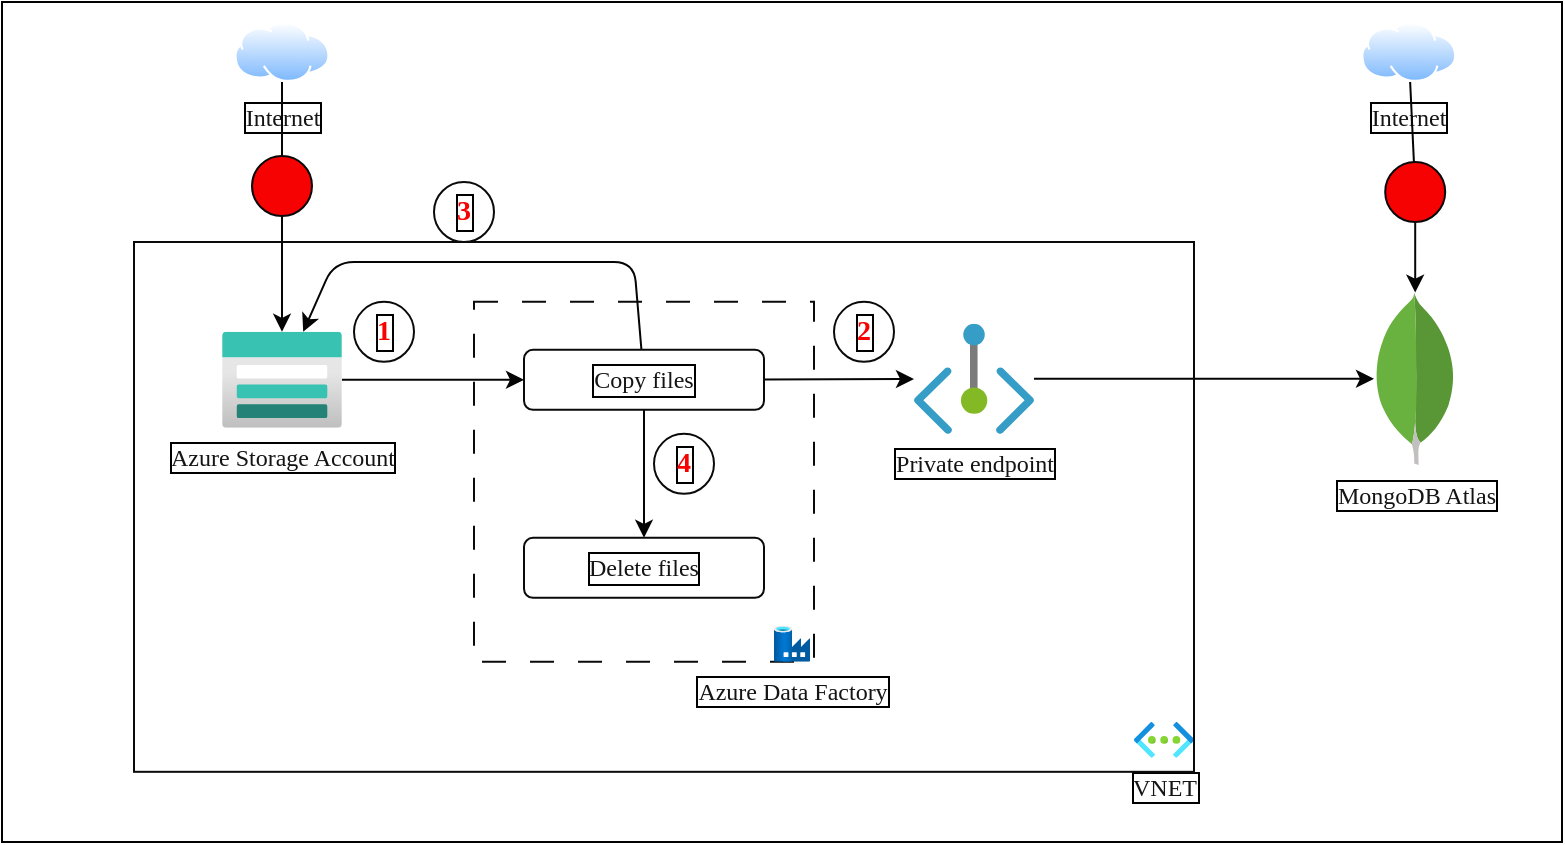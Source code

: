 <mxfile>
    <diagram id="jU3UhG7xcqemGHxzKTIg" name="Page-1">
        <mxGraphModel dx="1137" dy="758" grid="1" gridSize="10" guides="1" tooltips="1" connect="1" arrows="1" fold="1" page="1" pageScale="1" pageWidth="850" pageHeight="1100" math="0" shadow="0">
            <root>
                <mxCell id="0"/>
                <mxCell id="1" parent="0"/>
                <mxCell id="58" value="" style="rounded=0;whiteSpace=wrap;html=1;labelBackgroundColor=none;labelBorderColor=default;strokeColor=default;fontFamily=Verdana;fontColor=#141414;fillColor=#ffffff;gradientColor=none;" vertex="1" parent="1">
                    <mxGeometry x="44" y="30" width="780" height="420" as="geometry"/>
                </mxCell>
                <mxCell id="63" value="" style="rounded=0;whiteSpace=wrap;html=1;labelBackgroundColor=none;labelBorderColor=default;strokeColor=#0a0a0a;fontFamily=Verdana;fontColor=#141414;fillColor=#ffffff;gradientColor=none;dashed=1;dashPattern=12 12;" vertex="1" parent="1">
                    <mxGeometry x="280" y="179.91" width="170" height="180" as="geometry"/>
                </mxCell>
                <mxCell id="61" style="edgeStyle=none;rounded=1;html=1;entryX=0.5;entryY=0;entryDx=0;entryDy=0;strokeColor=#050505;fontFamily=Verdana;fontColor=#141414;endArrow=classic;endFill=1;" edge="1" parent="1" source="59" target="60">
                    <mxGeometry relative="1" as="geometry"/>
                </mxCell>
                <mxCell id="75" style="edgeStyle=none;rounded=1;html=1;strokeColor=#050505;fontFamily=Verdana;fontColor=#f90101;startArrow=none;startFill=0;endArrow=classic;endFill=1;" edge="1" parent="1" source="59" target="66">
                    <mxGeometry relative="1" as="geometry"/>
                </mxCell>
                <mxCell id="84" style="edgeStyle=none;rounded=1;html=1;strokeColor=#050505;fontFamily=Verdana;fontSize=14;fontColor=#f90101;startArrow=none;startFill=0;endArrow=classic;endFill=1;" edge="1" parent="1" source="59" target="64">
                    <mxGeometry relative="1" as="geometry">
                        <Array as="points">
                            <mxPoint x="360" y="160"/>
                            <mxPoint x="330" y="160"/>
                            <mxPoint x="290" y="160"/>
                            <mxPoint x="210" y="160"/>
                        </Array>
                    </mxGeometry>
                </mxCell>
                <mxCell id="59" value="Copy files" style="rounded=1;whiteSpace=wrap;html=1;labelBackgroundColor=none;labelBorderColor=default;strokeColor=#0a0a0a;fontFamily=Verdana;fontColor=#141414;fillColor=#ffffff;gradientColor=none;" vertex="1" parent="1">
                    <mxGeometry x="305" y="203.91" width="120" height="30" as="geometry"/>
                </mxCell>
                <mxCell id="60" value="Delete files" style="rounded=1;whiteSpace=wrap;html=1;labelBackgroundColor=none;labelBorderColor=default;strokeColor=#0a0a0a;fontFamily=Verdana;fontColor=#141414;fillColor=#ffffff;gradientColor=none;" vertex="1" parent="1">
                    <mxGeometry x="305" y="297.91" width="120" height="30" as="geometry"/>
                </mxCell>
                <mxCell id="62" value="Azure Data Factory" style="aspect=fixed;html=1;points=[];align=center;image;fontSize=12;image=img/lib/azure2/databases/Data_Factory.svg;rounded=0;labelBackgroundColor=none;labelBorderColor=default;strokeColor=#0a0a0a;fontFamily=Verdana;fontColor=#141414;fillColor=#ffffff;gradientColor=none;" vertex="1" parent="1">
                    <mxGeometry x="430" y="341.91" width="18" height="18" as="geometry"/>
                </mxCell>
                <mxCell id="74" style="edgeStyle=none;rounded=1;html=1;entryX=0;entryY=0.5;entryDx=0;entryDy=0;strokeColor=#050505;fontFamily=Verdana;fontColor=#f90101;startArrow=none;startFill=0;endArrow=classic;endFill=1;" edge="1" parent="1" source="64" target="59">
                    <mxGeometry relative="1" as="geometry"/>
                </mxCell>
                <mxCell id="64" value="Azure Storage Account" style="aspect=fixed;html=1;points=[];align=center;image;fontSize=12;image=img/lib/azure2/storage/Storage_Accounts.svg;rounded=0;dashed=1;dashPattern=12 12;labelBackgroundColor=none;labelBorderColor=default;strokeColor=#0a0a0a;fontFamily=Verdana;fontColor=#141414;fillColor=#ffffff;gradientColor=none;" vertex="1" parent="1">
                    <mxGeometry x="154" y="194.91" width="60" height="48" as="geometry"/>
                </mxCell>
                <mxCell id="65" value="VNET" style="aspect=fixed;html=1;points=[];align=center;image;fontSize=12;image=img/lib/azure2/networking/Virtual_Networks.svg;rounded=0;dashed=1;dashPattern=12 12;labelBackgroundColor=none;labelBorderColor=default;strokeColor=#0a0a0a;fontFamily=Verdana;fontColor=#141414;fillColor=#ffffff;gradientColor=none;" vertex="1" parent="1">
                    <mxGeometry x="610" y="390" width="30" height="17.91" as="geometry"/>
                </mxCell>
                <mxCell id="72" style="edgeStyle=none;rounded=1;html=1;strokeColor=#050505;fontFamily=Verdana;fontColor=#f90101;startArrow=none;startFill=0;endArrow=classic;endFill=1;" edge="1" parent="1" source="66" target="67">
                    <mxGeometry relative="1" as="geometry"/>
                </mxCell>
                <mxCell id="66" value="Private endpoint" style="aspect=fixed;html=1;points=[];align=center;image;fontSize=12;image=img/lib/azure2/networking/Private_Endpoint.svg;rounded=0;dashed=1;dashPattern=12 12;labelBackgroundColor=none;labelBorderColor=default;strokeColor=#0a0a0a;fontFamily=Verdana;fontColor=#141414;fillColor=#ffffff;gradientColor=none;" vertex="1" parent="1">
                    <mxGeometry x="500" y="190.91" width="60" height="55" as="geometry"/>
                </mxCell>
                <mxCell id="67" value="MongoDB Atlas" style="dashed=0;outlineConnect=0;html=1;align=center;labelPosition=center;verticalLabelPosition=bottom;verticalAlign=top;shape=mxgraph.weblogos.mongodb;rounded=0;dashPattern=12 12;labelBackgroundColor=none;labelBorderColor=default;strokeColor=#0a0a0a;fontFamily=Verdana;fontColor=#141414;fillColor=#ffffff;gradientColor=none;" vertex="1" parent="1">
                    <mxGeometry x="730" y="175.31" width="41.2" height="86.2" as="geometry"/>
                </mxCell>
                <mxCell id="69" style="edgeStyle=none;rounded=1;html=1;strokeColor=#050505;fontFamily=Verdana;fontColor=#141414;startArrow=none;startFill=0;endArrow=classic;endFill=1;" edge="1" parent="1" source="70" target="67">
                    <mxGeometry relative="1" as="geometry"/>
                </mxCell>
                <mxCell id="68" value="Internet" style="aspect=fixed;perimeter=ellipsePerimeter;html=1;align=center;shadow=0;dashed=0;spacingTop=3;image;image=img/lib/active_directory/internet_cloud.svg;rounded=0;dashPattern=12 12;labelBackgroundColor=none;labelBorderColor=default;strokeColor=#0a0a0a;fontFamily=Verdana;fontColor=#141414;fillColor=#ffffff;gradientColor=none;" vertex="1" parent="1">
                    <mxGeometry x="723.58" y="40" width="47.62" height="30" as="geometry"/>
                </mxCell>
                <mxCell id="71" value="" style="edgeStyle=none;rounded=1;html=1;strokeColor=#050505;fontFamily=Verdana;fontColor=#141414;startArrow=none;startFill=0;endArrow=none;endFill=1;" edge="1" parent="1" source="68" target="70">
                    <mxGeometry relative="1" as="geometry">
                        <mxPoint x="750.6" y="81.5" as="sourcePoint"/>
                        <mxPoint x="750.6" y="150" as="targetPoint"/>
                    </mxGeometry>
                </mxCell>
                <mxCell id="70" value="" style="ellipse;whiteSpace=wrap;html=1;aspect=fixed;rounded=0;labelBackgroundColor=none;labelBorderColor=default;strokeColor=#0a0a0a;fontFamily=Verdana;fontColor=#f90101;fillColor=#f70202;gradientColor=none;" vertex="1" parent="1">
                    <mxGeometry x="735.6" y="110" width="30" height="30" as="geometry"/>
                </mxCell>
                <mxCell id="73" value="" style="rounded=0;whiteSpace=wrap;html=1;labelBackgroundColor=none;labelBorderColor=default;strokeColor=#0a0a0a;fontFamily=Verdana;fontColor=#f90101;fillColor=none;gradientColor=none;" vertex="1" parent="1">
                    <mxGeometry x="110" y="150" width="530" height="264.91" as="geometry"/>
                </mxCell>
                <mxCell id="76" value="1" style="ellipse;whiteSpace=wrap;html=1;aspect=fixed;rounded=0;labelBackgroundColor=none;labelBorderColor=default;strokeColor=#0a0a0a;fontFamily=Verdana;fontColor=#f90101;fillColor=none;gradientColor=none;fontSize=14;fontStyle=1" vertex="1" parent="1">
                    <mxGeometry x="220" y="179.91" width="30" height="30" as="geometry"/>
                </mxCell>
                <mxCell id="77" value="2" style="ellipse;whiteSpace=wrap;html=1;aspect=fixed;rounded=0;labelBackgroundColor=none;labelBorderColor=default;strokeColor=#0a0a0a;fontFamily=Verdana;fontColor=#f90101;fillColor=none;gradientColor=none;fontSize=14;fontStyle=1" vertex="1" parent="1">
                    <mxGeometry x="460" y="179.91" width="30" height="30" as="geometry"/>
                </mxCell>
                <mxCell id="78" value="4" style="ellipse;whiteSpace=wrap;html=1;aspect=fixed;rounded=0;labelBackgroundColor=none;labelBorderColor=default;strokeColor=#0a0a0a;fontFamily=Verdana;fontColor=#f90101;fillColor=none;gradientColor=none;fontSize=14;fontStyle=1" vertex="1" parent="1">
                    <mxGeometry x="370" y="245.91" width="30" height="30" as="geometry"/>
                </mxCell>
                <mxCell id="81" style="edgeStyle=none;rounded=1;html=1;strokeColor=#050505;fontFamily=Verdana;fontSize=14;fontColor=#f90101;startArrow=none;startFill=0;endArrow=classic;endFill=1;" edge="1" parent="1" source="82" target="64">
                    <mxGeometry relative="1" as="geometry"/>
                </mxCell>
                <mxCell id="79" value="Internet" style="aspect=fixed;perimeter=ellipsePerimeter;html=1;align=center;shadow=0;dashed=0;spacingTop=3;image;image=img/lib/active_directory/internet_cloud.svg;rounded=0;dashPattern=12 12;labelBackgroundColor=none;labelBorderColor=default;strokeColor=#0a0a0a;fontFamily=Verdana;fontColor=#141414;fillColor=#ffffff;gradientColor=none;" vertex="1" parent="1">
                    <mxGeometry x="160.19" y="40" width="47.62" height="30" as="geometry"/>
                </mxCell>
                <mxCell id="83" value="" style="edgeStyle=none;rounded=1;html=1;strokeColor=#050505;fontFamily=Verdana;fontSize=14;fontColor=#f90101;startArrow=none;startFill=0;endArrow=none;endFill=1;" edge="1" parent="1" source="79" target="82">
                    <mxGeometry relative="1" as="geometry">
                        <mxPoint x="184" y="70" as="sourcePoint"/>
                        <mxPoint x="184" y="194.91" as="targetPoint"/>
                    </mxGeometry>
                </mxCell>
                <mxCell id="82" value="" style="ellipse;whiteSpace=wrap;html=1;aspect=fixed;rounded=0;labelBackgroundColor=none;labelBorderColor=default;strokeColor=#0a0a0a;fontFamily=Verdana;fontColor=#f90101;fillColor=#f70202;gradientColor=none;" vertex="1" parent="1">
                    <mxGeometry x="169" y="107" width="30" height="30" as="geometry"/>
                </mxCell>
                <mxCell id="85" value="3" style="ellipse;whiteSpace=wrap;html=1;aspect=fixed;rounded=0;labelBackgroundColor=none;labelBorderColor=default;strokeColor=#0a0a0a;fontFamily=Verdana;fontColor=#f90101;fillColor=none;gradientColor=none;fontSize=14;fontStyle=1" vertex="1" parent="1">
                    <mxGeometry x="260" y="120" width="30" height="30" as="geometry"/>
                </mxCell>
            </root>
        </mxGraphModel>
    </diagram>
</mxfile>